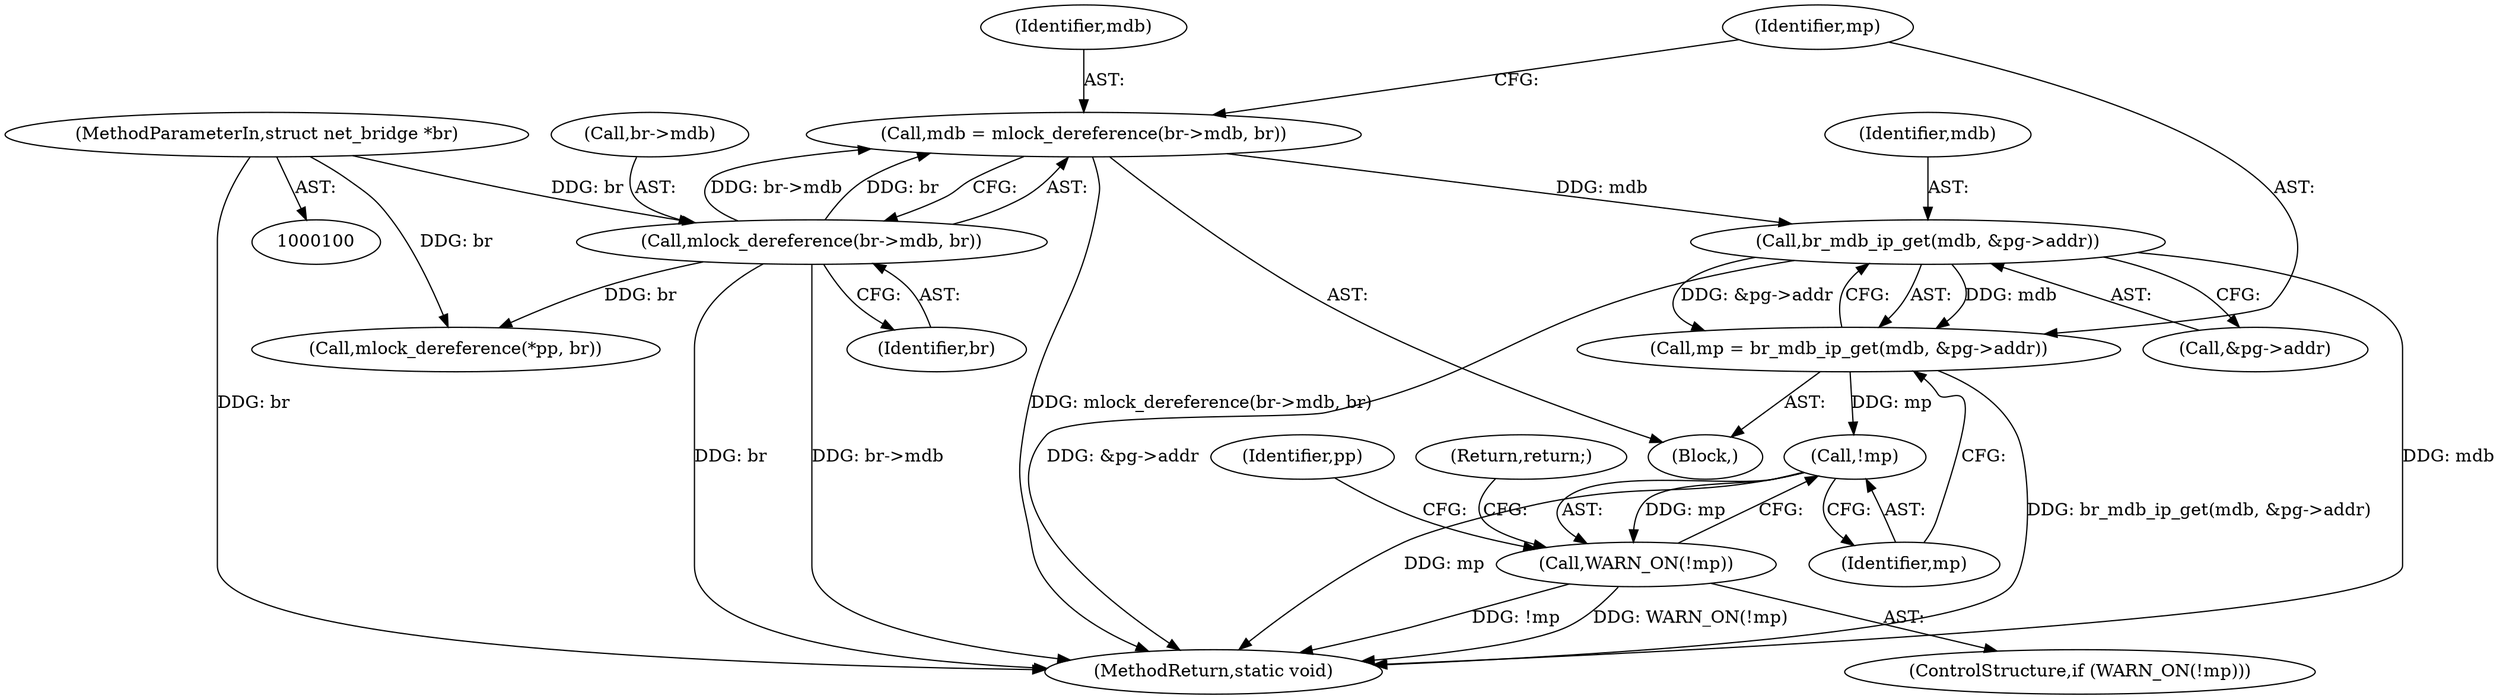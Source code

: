 digraph "0_linux_c7e8e8a8f7a70b343ca1e0f90a31e35ab2d16de1_0@API" {
"1000108" [label="(Call,mdb = mlock_dereference(br->mdb, br))"];
"1000110" [label="(Call,mlock_dereference(br->mdb, br))"];
"1000101" [label="(MethodParameterIn,struct net_bridge *br)"];
"1000117" [label="(Call,br_mdb_ip_get(mdb, &pg->addr))"];
"1000115" [label="(Call,mp = br_mdb_ip_get(mdb, &pg->addr))"];
"1000125" [label="(Call,!mp)"];
"1000124" [label="(Call,WARN_ON(!mp))"];
"1000116" [label="(Identifier,mp)"];
"1000114" [label="(Identifier,br)"];
"1000126" [label="(Identifier,mp)"];
"1000101" [label="(MethodParameterIn,struct net_bridge *br)"];
"1000111" [label="(Call,br->mdb)"];
"1000118" [label="(Identifier,mdb)"];
"1000125" [label="(Call,!mp)"];
"1000108" [label="(Call,mdb = mlock_dereference(br->mdb, br))"];
"1000103" [label="(Block,)"];
"1000109" [label="(Identifier,mdb)"];
"1000110" [label="(Call,mlock_dereference(br->mdb, br))"];
"1000138" [label="(Call,mlock_dereference(*pp, br))"];
"1000115" [label="(Call,mp = br_mdb_ip_get(mdb, &pg->addr))"];
"1000123" [label="(ControlStructure,if (WARN_ON(!mp)))"];
"1000130" [label="(Identifier,pp)"];
"1000201" [label="(MethodReturn,static void)"];
"1000127" [label="(Return,return;)"];
"1000117" [label="(Call,br_mdb_ip_get(mdb, &pg->addr))"];
"1000124" [label="(Call,WARN_ON(!mp))"];
"1000119" [label="(Call,&pg->addr)"];
"1000108" -> "1000103"  [label="AST: "];
"1000108" -> "1000110"  [label="CFG: "];
"1000109" -> "1000108"  [label="AST: "];
"1000110" -> "1000108"  [label="AST: "];
"1000116" -> "1000108"  [label="CFG: "];
"1000108" -> "1000201"  [label="DDG: mlock_dereference(br->mdb, br)"];
"1000110" -> "1000108"  [label="DDG: br->mdb"];
"1000110" -> "1000108"  [label="DDG: br"];
"1000108" -> "1000117"  [label="DDG: mdb"];
"1000110" -> "1000114"  [label="CFG: "];
"1000111" -> "1000110"  [label="AST: "];
"1000114" -> "1000110"  [label="AST: "];
"1000110" -> "1000201"  [label="DDG: br"];
"1000110" -> "1000201"  [label="DDG: br->mdb"];
"1000101" -> "1000110"  [label="DDG: br"];
"1000110" -> "1000138"  [label="DDG: br"];
"1000101" -> "1000100"  [label="AST: "];
"1000101" -> "1000201"  [label="DDG: br"];
"1000101" -> "1000138"  [label="DDG: br"];
"1000117" -> "1000115"  [label="AST: "];
"1000117" -> "1000119"  [label="CFG: "];
"1000118" -> "1000117"  [label="AST: "];
"1000119" -> "1000117"  [label="AST: "];
"1000115" -> "1000117"  [label="CFG: "];
"1000117" -> "1000201"  [label="DDG: mdb"];
"1000117" -> "1000201"  [label="DDG: &pg->addr"];
"1000117" -> "1000115"  [label="DDG: mdb"];
"1000117" -> "1000115"  [label="DDG: &pg->addr"];
"1000115" -> "1000103"  [label="AST: "];
"1000116" -> "1000115"  [label="AST: "];
"1000126" -> "1000115"  [label="CFG: "];
"1000115" -> "1000201"  [label="DDG: br_mdb_ip_get(mdb, &pg->addr)"];
"1000115" -> "1000125"  [label="DDG: mp"];
"1000125" -> "1000124"  [label="AST: "];
"1000125" -> "1000126"  [label="CFG: "];
"1000126" -> "1000125"  [label="AST: "];
"1000124" -> "1000125"  [label="CFG: "];
"1000125" -> "1000201"  [label="DDG: mp"];
"1000125" -> "1000124"  [label="DDG: mp"];
"1000124" -> "1000123"  [label="AST: "];
"1000127" -> "1000124"  [label="CFG: "];
"1000130" -> "1000124"  [label="CFG: "];
"1000124" -> "1000201"  [label="DDG: !mp"];
"1000124" -> "1000201"  [label="DDG: WARN_ON(!mp)"];
}
